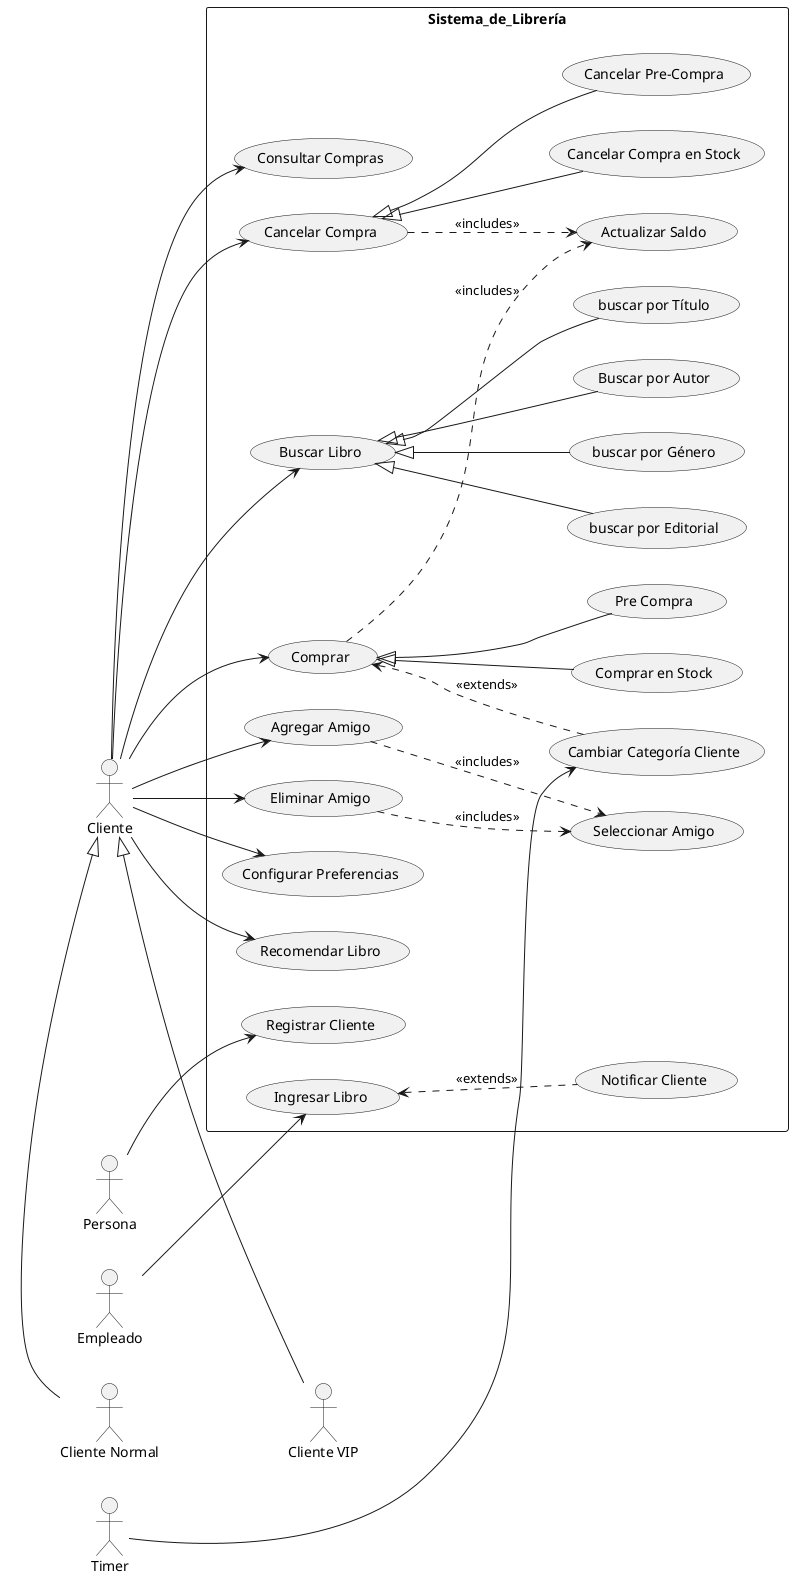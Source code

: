 @startuml
left to right direction
skinparam packageStyle rectangle

together {

    :Persona: as p
    :Empleado: as e
    :Timer: as t
    :Cliente: as c

    t -[hidden]l- c

    together {
        :Cliente VIP: as vc
        :Cliente Normal: as cn
        cn -[hidden]- vc
        vc -|> c
        cn -|> c
    }
    
}

rectangle Sistema_de_Librería {
    (Registrar Cliente) as registrar_cliente

    (Configurar Preferencias) as configurar_preferencias
    
    
    (Recomendar Libro) as recomendar
    (Agregar Amigo) as agregar_amigo
    (Eliminar Amigo) as eliminar_amigo
    (Seleccionar Amigo) as seleccionar_amigo
    agregar_amigo ..> seleccionar_amigo :<<includes>>
    eliminar_amigo ..> seleccionar_amigo :<<includes>>

    together {
        (Buscar Libro) as buscar
        (Buscar por Autor) as buscar_por_autor
        (buscar por Título) as buscar_por_titulo
        (buscar por Editorial) as buscar_por_editorial
        (buscar por Género) as buscar_por_genero
        buscar <|-- buscar_por_autor
        buscar <|-- buscar_por_titulo
        buscar <|-- buscar_por_genero
        buscar <|-- buscar_por_editorial
    }


    (Consultar Compras) as consultar_compras
        
    together {
        (Comprar) as comprar    
        (Comprar en Stock) as comprar_stock
        (Pre Compra) as pre_compra
    }

    (Cambiar Categoría Cliente) as cambiar_categoria

    (Cancelar Compra) as cancelar_compra
    together {
        
        (Cancelar Compra en Stock) as cancelar_compra_stock
        (Cancelar Pre-Compra) as cancelar_pre_compra
    }
    (Actualizar Saldo) as actualizar_saldo 

    (Ingresar Libro) as ingresar_libro
    (Notificar Cliente) as notificar
}

comprar <.. cambiar_categoria :<<extends>>
comprar <|-- pre_compra
comprar <|-- comprar_stock
comprar ..> actualizar_saldo :<<includes>>

cancelar_compra <|-down- cancelar_pre_compra
cancelar_compra <|-down- cancelar_compra_stock
cancelar_compra ..> actualizar_saldo :<<includes>>

p --> registrar_cliente
e --> ingresar_libro
c --> configurar_preferencias
c --> recomendar
c --> agregar_amigo
c --> eliminar_amigo
c --> buscar
c --> comprar
c --> consultar_compras
c --> cancelar_compra
t --> cambiar_categoria

ingresar_libro <.. notificar :<<extends>>


@enduml